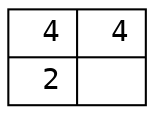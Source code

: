 digraph {
  node [fontname="Courier"];
  s2_2_1_0 [shape=record, label="{{&nbsp;4|&nbsp;4}|{&nbsp;2|&nbsp;&nbsp;}}"];
}
